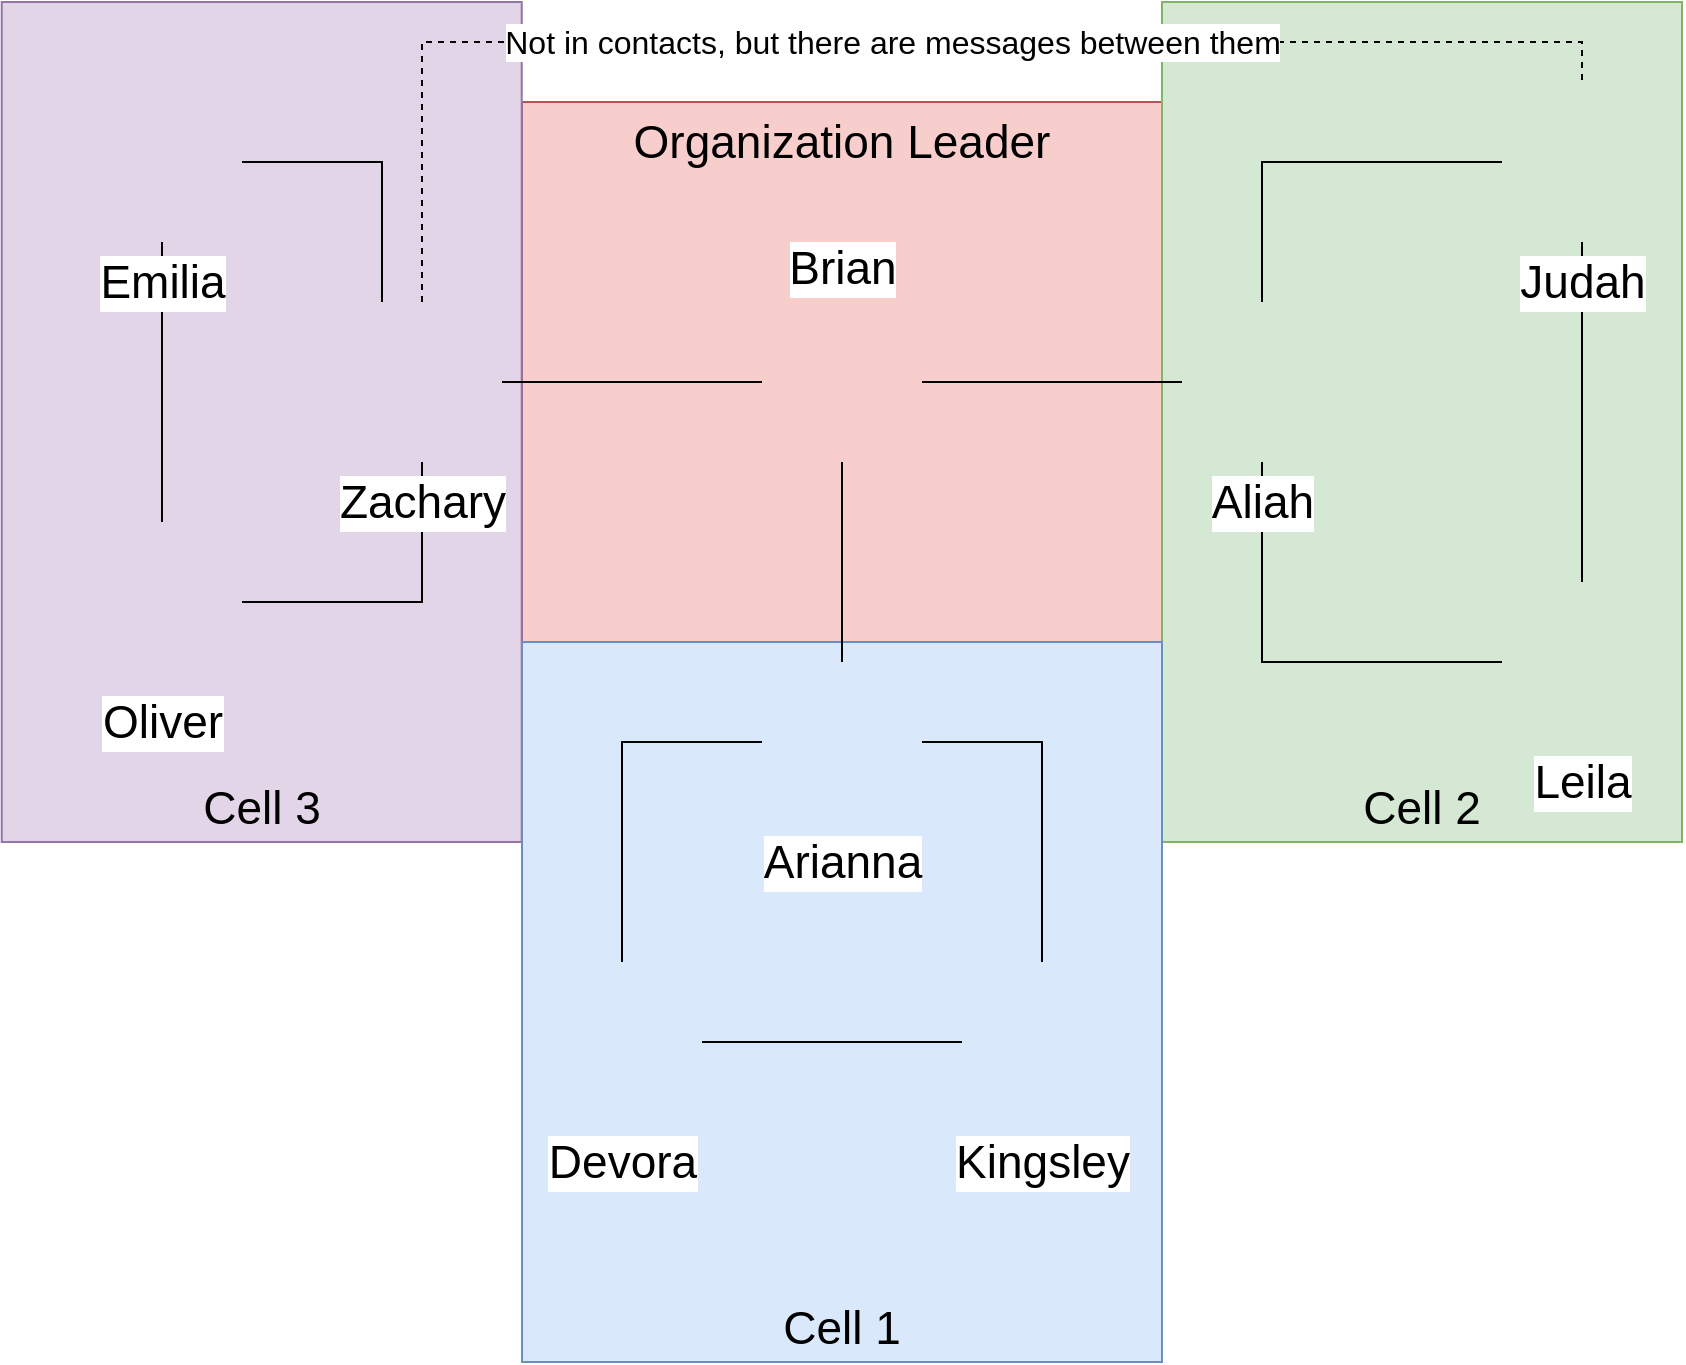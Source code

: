 <mxfile version="12.4.9" type="device"><diagram id="1rK1SmB5YRhNVmGB5sdQ" name="Page-2"><mxGraphModel dx="1243" dy="826" grid="1" gridSize="10" guides="1" tooltips="1" connect="1" arrows="1" fold="1" page="1" pageScale="1" pageWidth="850" pageHeight="1100" math="0" shadow="0"><root><mxCell id="eRUSzH0yGcx6klPfMRmR-0"/><mxCell id="eRUSzH0yGcx6klPfMRmR-1" parent="eRUSzH0yGcx6klPfMRmR-0"/><mxCell id="nCxXVKaXCGbZ_jQADYyd-29" value="Organization Leader" style="rounded=0;whiteSpace=wrap;html=1;fontSize=23;verticalAlign=top;fillColor=#f8cecc;strokeColor=#b85450;" vertex="1" parent="eRUSzH0yGcx6klPfMRmR-1"><mxGeometry x="260" y="210" width="320" height="270" as="geometry"/></mxCell><mxCell id="nCxXVKaXCGbZ_jQADYyd-28" value="Cell 3" style="rounded=0;whiteSpace=wrap;html=1;fontSize=23;verticalAlign=bottom;fillColor=#e1d5e7;strokeColor=#9673a6;" vertex="1" parent="eRUSzH0yGcx6klPfMRmR-1"><mxGeometry x="-0.14" y="160" width="260" height="420" as="geometry"/></mxCell><mxCell id="nCxXVKaXCGbZ_jQADYyd-27" value="Cell 2" style="rounded=0;whiteSpace=wrap;html=1;fontSize=23;verticalAlign=bottom;fillColor=#d5e8d4;strokeColor=#82b366;" vertex="1" parent="eRUSzH0yGcx6klPfMRmR-1"><mxGeometry x="580" y="160" width="260" height="420" as="geometry"/></mxCell><mxCell id="nCxXVKaXCGbZ_jQADYyd-26" value="Cell 1" style="rounded=0;whiteSpace=wrap;html=1;fontSize=23;verticalAlign=bottom;fillColor=#dae8fc;strokeColor=#6c8ebf;" vertex="1" parent="eRUSzH0yGcx6klPfMRmR-1"><mxGeometry x="260" y="480" width="320" height="360" as="geometry"/></mxCell><mxCell id="nCxXVKaXCGbZ_jQADYyd-22" style="edgeStyle=orthogonalEdgeStyle;rounded=0;orthogonalLoop=1;jettySize=auto;html=1;exitX=0.5;exitY=1;exitDx=0;exitDy=0;entryX=0.5;entryY=0;entryDx=0;entryDy=0;endArrow=none;endFill=0;strokeColor=#000000;fontSize=23;" edge="1" parent="eRUSzH0yGcx6klPfMRmR-1" source="nCxXVKaXCGbZ_jQADYyd-0" target="nCxXVKaXCGbZ_jQADYyd-1"><mxGeometry relative="1" as="geometry"/></mxCell><mxCell id="nCxXVKaXCGbZ_jQADYyd-0" value="Emilia" style="shape=image;html=1;verticalAlign=top;verticalLabelPosition=bottom;labelBackgroundColor=#ffffff;imageAspect=0;aspect=fixed;image=https://cdn2.iconfinder.com/data/icons/woothemes/PNG/intruder.png;fontSize=23;" vertex="1" parent="eRUSzH0yGcx6klPfMRmR-1"><mxGeometry x="40" y="200" width="80" height="80" as="geometry"/></mxCell><mxCell id="nCxXVKaXCGbZ_jQADYyd-1" value="Oliver" style="shape=image;html=1;verticalAlign=top;verticalLabelPosition=bottom;labelBackgroundColor=#ffffff;imageAspect=0;aspect=fixed;image=https://cdn2.iconfinder.com/data/icons/woothemes/PNG/intruder.png;fontSize=23;" vertex="1" parent="eRUSzH0yGcx6klPfMRmR-1"><mxGeometry x="40" y="420" width="80" height="80" as="geometry"/></mxCell><mxCell id="nCxXVKaXCGbZ_jQADYyd-24" style="edgeStyle=orthogonalEdgeStyle;rounded=0;orthogonalLoop=1;jettySize=auto;html=1;exitX=1;exitY=0.5;exitDx=0;exitDy=0;entryX=0;entryY=0.5;entryDx=0;entryDy=0;endArrow=none;endFill=0;strokeColor=#000000;fontSize=23;" edge="1" parent="eRUSzH0yGcx6klPfMRmR-1" source="nCxXVKaXCGbZ_jQADYyd-2" target="nCxXVKaXCGbZ_jQADYyd-7"><mxGeometry relative="1" as="geometry"/></mxCell><mxCell id="nCxXVKaXCGbZ_jQADYyd-2" value="Brian" style="shape=image;html=1;verticalAlign=bottom;verticalLabelPosition=top;labelBackgroundColor=#ffffff;imageAspect=0;aspect=fixed;image=https://cdn2.iconfinder.com/data/icons/woothemes/PNG/intruder.png;fontSize=23;labelPosition=center;align=center;" vertex="1" parent="eRUSzH0yGcx6klPfMRmR-1"><mxGeometry x="380" y="310" width="80" height="80" as="geometry"/></mxCell><mxCell id="nCxXVKaXCGbZ_jQADYyd-16" style="edgeStyle=orthogonalEdgeStyle;rounded=0;orthogonalLoop=1;jettySize=auto;html=1;endArrow=none;endFill=0;strokeColor=#000000;fontSize=23;" edge="1" parent="eRUSzH0yGcx6klPfMRmR-1" source="nCxXVKaXCGbZ_jQADYyd-3" target="nCxXVKaXCGbZ_jQADYyd-7"><mxGeometry relative="1" as="geometry"/></mxCell><mxCell id="nCxXVKaXCGbZ_jQADYyd-18" style="edgeStyle=orthogonalEdgeStyle;rounded=0;orthogonalLoop=1;jettySize=auto;html=1;entryX=0.5;entryY=1;entryDx=0;entryDy=0;endArrow=none;endFill=0;strokeColor=#000000;exitX=0.5;exitY=0;exitDx=0;exitDy=0;fontSize=23;" edge="1" parent="eRUSzH0yGcx6klPfMRmR-1" source="nCxXVKaXCGbZ_jQADYyd-3" target="nCxXVKaXCGbZ_jQADYyd-9"><mxGeometry relative="1" as="geometry"/></mxCell><mxCell id="nCxXVKaXCGbZ_jQADYyd-3" value="Leila" style="shape=image;html=1;verticalAlign=top;verticalLabelPosition=bottom;labelBackgroundColor=#ffffff;imageAspect=0;aspect=fixed;image=https://cdn2.iconfinder.com/data/icons/woothemes/PNG/intruder.png;fontSize=23;" vertex="1" parent="eRUSzH0yGcx6klPfMRmR-1"><mxGeometry x="750" y="450" width="80" height="80" as="geometry"/></mxCell><mxCell id="nCxXVKaXCGbZ_jQADYyd-12" style="edgeStyle=orthogonalEdgeStyle;rounded=0;orthogonalLoop=1;jettySize=auto;html=1;exitX=0.5;exitY=0;exitDx=0;exitDy=0;entryX=0;entryY=0.5;entryDx=0;entryDy=0;endArrow=none;endFill=0;strokeColor=#000000;fontSize=23;" edge="1" parent="eRUSzH0yGcx6klPfMRmR-1" source="nCxXVKaXCGbZ_jQADYyd-4" target="nCxXVKaXCGbZ_jQADYyd-6"><mxGeometry relative="1" as="geometry"/></mxCell><mxCell id="nCxXVKaXCGbZ_jQADYyd-13" style="edgeStyle=orthogonalEdgeStyle;rounded=0;orthogonalLoop=1;jettySize=auto;html=1;endArrow=none;endFill=0;strokeColor=#000000;fontSize=23;" edge="1" parent="eRUSzH0yGcx6klPfMRmR-1" source="nCxXVKaXCGbZ_jQADYyd-4" target="nCxXVKaXCGbZ_jQADYyd-5"><mxGeometry relative="1" as="geometry"/></mxCell><mxCell id="nCxXVKaXCGbZ_jQADYyd-4" value="Devora" style="shape=image;html=1;verticalAlign=top;verticalLabelPosition=bottom;labelBackgroundColor=#ffffff;imageAspect=0;aspect=fixed;image=https://cdn2.iconfinder.com/data/icons/woothemes/PNG/intruder.png;fontSize=23;" vertex="1" parent="eRUSzH0yGcx6klPfMRmR-1"><mxGeometry x="270" y="640" width="80" height="80" as="geometry"/></mxCell><mxCell id="nCxXVKaXCGbZ_jQADYyd-11" style="edgeStyle=orthogonalEdgeStyle;rounded=0;orthogonalLoop=1;jettySize=auto;html=1;entryX=1;entryY=0.5;entryDx=0;entryDy=0;endArrow=none;endFill=0;strokeColor=#000000;exitX=0.5;exitY=0;exitDx=0;exitDy=0;fontSize=23;" edge="1" parent="eRUSzH0yGcx6klPfMRmR-1" source="nCxXVKaXCGbZ_jQADYyd-5" target="nCxXVKaXCGbZ_jQADYyd-6"><mxGeometry relative="1" as="geometry"/></mxCell><mxCell id="nCxXVKaXCGbZ_jQADYyd-5" value="Kingsley" style="shape=image;html=1;verticalAlign=top;verticalLabelPosition=bottom;labelBackgroundColor=#ffffff;imageAspect=0;aspect=fixed;image=https://cdn2.iconfinder.com/data/icons/woothemes/PNG/intruder.png;fontSize=23;" vertex="1" parent="eRUSzH0yGcx6klPfMRmR-1"><mxGeometry x="480" y="640" width="80" height="80" as="geometry"/></mxCell><mxCell id="nCxXVKaXCGbZ_jQADYyd-10" style="edgeStyle=orthogonalEdgeStyle;rounded=0;orthogonalLoop=1;jettySize=auto;html=1;strokeColor=#000000;endArrow=none;endFill=0;fontSize=23;" edge="1" parent="eRUSzH0yGcx6klPfMRmR-1" source="nCxXVKaXCGbZ_jQADYyd-6" target="nCxXVKaXCGbZ_jQADYyd-2"><mxGeometry relative="1" as="geometry"/></mxCell><mxCell id="nCxXVKaXCGbZ_jQADYyd-6" value="Arianna" style="shape=image;html=1;verticalAlign=top;verticalLabelPosition=bottom;labelBackgroundColor=#ffffff;imageAspect=0;aspect=fixed;image=https://cdn2.iconfinder.com/data/icons/woothemes/PNG/intruder.png;fontSize=23;" vertex="1" parent="eRUSzH0yGcx6klPfMRmR-1"><mxGeometry x="380" y="490" width="80" height="80" as="geometry"/></mxCell><mxCell id="nCxXVKaXCGbZ_jQADYyd-17" style="edgeStyle=orthogonalEdgeStyle;rounded=0;orthogonalLoop=1;jettySize=auto;html=1;entryX=0;entryY=0.5;entryDx=0;entryDy=0;endArrow=none;endFill=0;strokeColor=#000000;exitX=0.5;exitY=0;exitDx=0;exitDy=0;fontSize=23;" edge="1" parent="eRUSzH0yGcx6klPfMRmR-1" source="nCxXVKaXCGbZ_jQADYyd-7" target="nCxXVKaXCGbZ_jQADYyd-9"><mxGeometry relative="1" as="geometry"/></mxCell><mxCell id="nCxXVKaXCGbZ_jQADYyd-7" value="Aliah" style="shape=image;html=1;verticalAlign=top;verticalLabelPosition=bottom;labelBackgroundColor=#ffffff;imageAspect=0;aspect=fixed;image=https://cdn2.iconfinder.com/data/icons/woothemes/PNG/intruder.png;fontSize=23;" vertex="1" parent="eRUSzH0yGcx6klPfMRmR-1"><mxGeometry x="590" y="310" width="80" height="80" as="geometry"/></mxCell><mxCell id="nCxXVKaXCGbZ_jQADYyd-9" value="Judah" style="shape=image;html=1;verticalAlign=top;verticalLabelPosition=bottom;labelBackgroundColor=#ffffff;imageAspect=0;aspect=fixed;image=https://cdn2.iconfinder.com/data/icons/woothemes/PNG/intruder.png;fontSize=23;" vertex="1" parent="eRUSzH0yGcx6klPfMRmR-1"><mxGeometry x="750" y="200" width="80" height="80" as="geometry"/></mxCell><mxCell id="nCxXVKaXCGbZ_jQADYyd-19" value="Not in contacts, but there are messages between them" style="edgeStyle=orthogonalEdgeStyle;rounded=0;orthogonalLoop=1;jettySize=auto;html=1;entryX=0.5;entryY=0;entryDx=0;entryDy=0;endArrow=none;endFill=0;strokeColor=#000000;exitX=0.5;exitY=0;exitDx=0;exitDy=0;fontSize=16;dashed=1;" edge="1" parent="eRUSzH0yGcx6klPfMRmR-1" source="nCxXVKaXCGbZ_jQADYyd-14" target="nCxXVKaXCGbZ_jQADYyd-9"><mxGeometry relative="1" as="geometry"/></mxCell><mxCell id="nCxXVKaXCGbZ_jQADYyd-20" style="edgeStyle=orthogonalEdgeStyle;rounded=0;orthogonalLoop=1;jettySize=auto;html=1;exitX=0.25;exitY=0;exitDx=0;exitDy=0;entryX=1;entryY=0.5;entryDx=0;entryDy=0;endArrow=none;endFill=0;strokeColor=#000000;fontSize=23;" edge="1" parent="eRUSzH0yGcx6klPfMRmR-1" source="nCxXVKaXCGbZ_jQADYyd-14" target="nCxXVKaXCGbZ_jQADYyd-0"><mxGeometry relative="1" as="geometry"/></mxCell><mxCell id="nCxXVKaXCGbZ_jQADYyd-21" style="edgeStyle=orthogonalEdgeStyle;rounded=0;orthogonalLoop=1;jettySize=auto;html=1;exitX=0.5;exitY=1;exitDx=0;exitDy=0;entryX=1;entryY=0.5;entryDx=0;entryDy=0;endArrow=none;endFill=0;strokeColor=#000000;fontSize=23;" edge="1" parent="eRUSzH0yGcx6klPfMRmR-1" source="nCxXVKaXCGbZ_jQADYyd-14" target="nCxXVKaXCGbZ_jQADYyd-1"><mxGeometry relative="1" as="geometry"/></mxCell><mxCell id="nCxXVKaXCGbZ_jQADYyd-23" style="edgeStyle=orthogonalEdgeStyle;rounded=0;orthogonalLoop=1;jettySize=auto;html=1;exitX=1;exitY=0.5;exitDx=0;exitDy=0;entryX=0;entryY=0.5;entryDx=0;entryDy=0;endArrow=none;endFill=0;strokeColor=#000000;fontSize=23;" edge="1" parent="eRUSzH0yGcx6klPfMRmR-1" source="nCxXVKaXCGbZ_jQADYyd-14" target="nCxXVKaXCGbZ_jQADYyd-2"><mxGeometry relative="1" as="geometry"/></mxCell><mxCell id="nCxXVKaXCGbZ_jQADYyd-14" value="Zachary" style="shape=image;html=1;verticalAlign=top;verticalLabelPosition=bottom;labelBackgroundColor=#ffffff;imageAspect=0;aspect=fixed;image=https://cdn2.iconfinder.com/data/icons/woothemes/PNG/intruder.png;fontSize=23;" vertex="1" parent="eRUSzH0yGcx6klPfMRmR-1"><mxGeometry x="170" y="310" width="80" height="80" as="geometry"/></mxCell></root></mxGraphModel></diagram></mxfile>